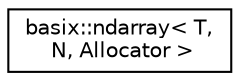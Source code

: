 digraph "Graphical Class Hierarchy"
{
 // LATEX_PDF_SIZE
  edge [fontname="Helvetica",fontsize="10",labelfontname="Helvetica",labelfontsize="10"];
  node [fontname="Helvetica",fontsize="10",shape=record];
  rankdir="LR";
  Node0 [label="basix::ndarray\< T,\l N, Allocator \>",height=0.2,width=0.4,color="black", fillcolor="white", style="filled",URL="$classbasix_1_1ndarray.html",tooltip=" "];
}
